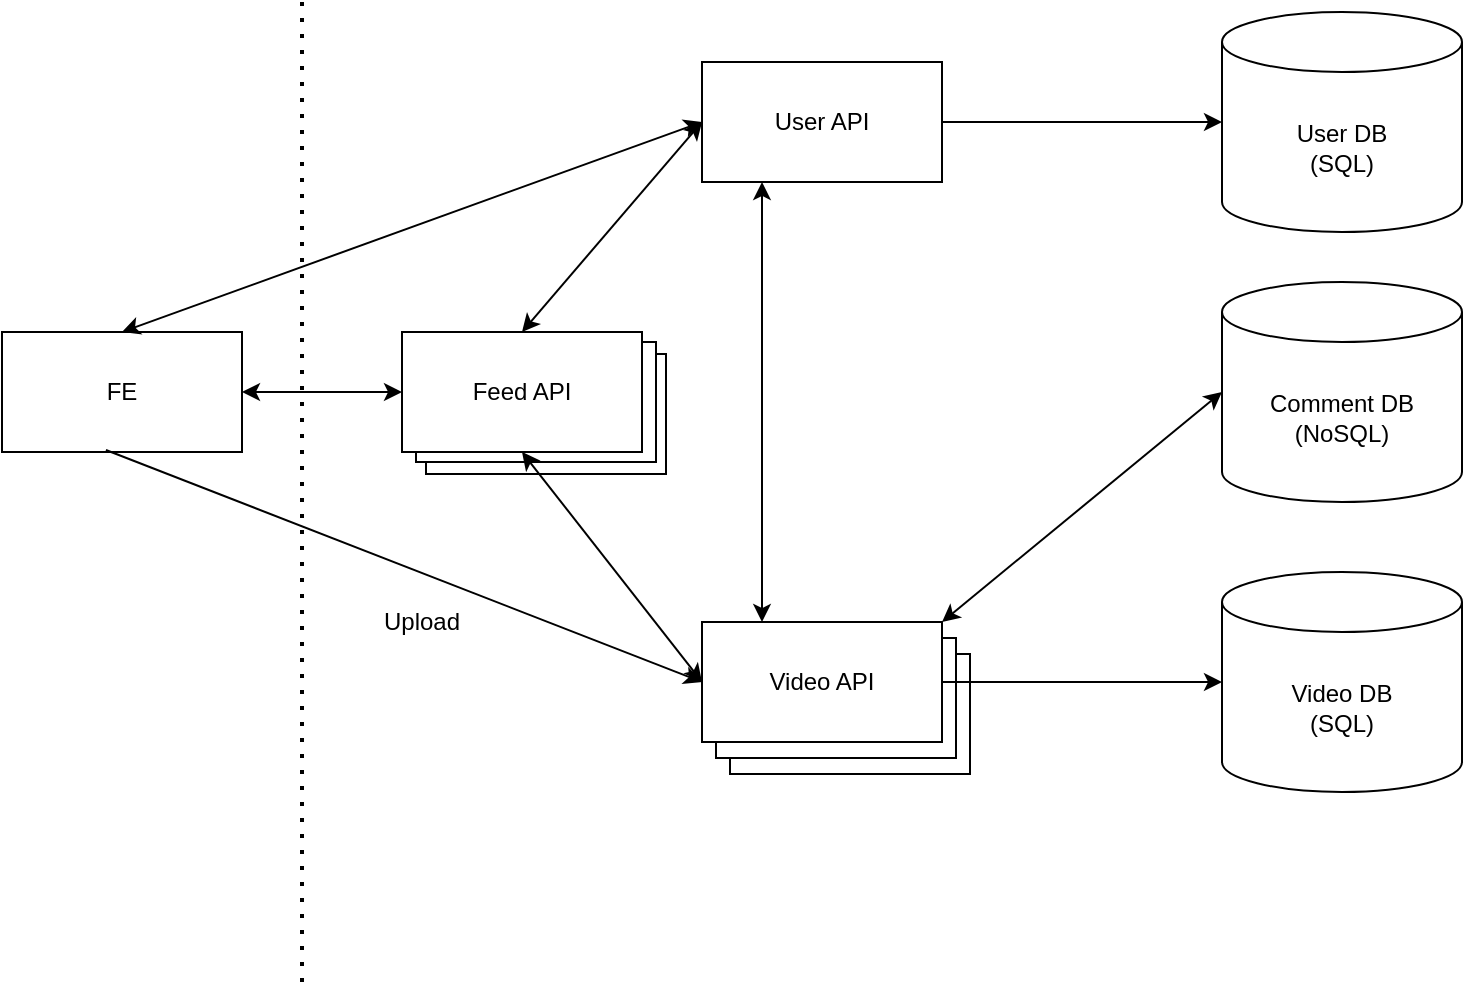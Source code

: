 <mxfile version="13.8.5" type="device"><diagram id="Y5e63WwlvrRISoibThHY" name="Page-1"><mxGraphModel dx="1185" dy="644" grid="1" gridSize="10" guides="1" tooltips="1" connect="1" arrows="1" fold="1" page="1" pageScale="1" pageWidth="850" pageHeight="1100" math="0" shadow="0"><root><mxCell id="0"/><mxCell id="1" parent="0"/><mxCell id="P2QVTyRSXCFcHt7d25z9-30" value="&lt;div&gt;Video API&lt;br&gt;&lt;/div&gt;" style="rounded=0;whiteSpace=wrap;html=1;" vertex="1" parent="1"><mxGeometry x="374" y="376" width="120" height="60" as="geometry"/></mxCell><mxCell id="P2QVTyRSXCFcHt7d25z9-29" value="Feed API" style="rounded=0;whiteSpace=wrap;html=1;" vertex="1" parent="1"><mxGeometry x="222" y="226" width="120" height="60" as="geometry"/></mxCell><mxCell id="P2QVTyRSXCFcHt7d25z9-28" value="&lt;div&gt;Video API&lt;br&gt;&lt;/div&gt;" style="rounded=0;whiteSpace=wrap;html=1;" vertex="1" parent="1"><mxGeometry x="367" y="368" width="120" height="60" as="geometry"/></mxCell><mxCell id="P2QVTyRSXCFcHt7d25z9-11" style="edgeStyle=orthogonalEdgeStyle;rounded=0;orthogonalLoop=1;jettySize=auto;html=1;exitX=1;exitY=0.5;exitDx=0;exitDy=0;entryX=0;entryY=0.5;entryDx=0;entryDy=0;entryPerimeter=0;" edge="1" parent="1" source="P2QVTyRSXCFcHt7d25z9-1" target="P2QVTyRSXCFcHt7d25z9-10"><mxGeometry relative="1" as="geometry"/></mxCell><mxCell id="P2QVTyRSXCFcHt7d25z9-1" value="&lt;div&gt;User API&lt;br&gt;&lt;/div&gt;" style="rounded=0;whiteSpace=wrap;html=1;" vertex="1" parent="1"><mxGeometry x="360" y="80" width="120" height="60" as="geometry"/></mxCell><mxCell id="P2QVTyRSXCFcHt7d25z9-2" value="" style="endArrow=none;dashed=1;html=1;dashPattern=1 3;strokeWidth=2;" edge="1" parent="1"><mxGeometry width="50" height="50" relative="1" as="geometry"><mxPoint x="160" y="540" as="sourcePoint"/><mxPoint x="160" y="50" as="targetPoint"/></mxGeometry></mxCell><mxCell id="P2QVTyRSXCFcHt7d25z9-3" value="FE" style="rounded=0;whiteSpace=wrap;html=1;" vertex="1" parent="1"><mxGeometry x="10" y="215" width="120" height="60" as="geometry"/></mxCell><mxCell id="P2QVTyRSXCFcHt7d25z9-8" style="edgeStyle=orthogonalEdgeStyle;rounded=0;orthogonalLoop=1;jettySize=auto;html=1;exitX=1;exitY=0.5;exitDx=0;exitDy=0;entryX=0;entryY=0.5;entryDx=0;entryDy=0;entryPerimeter=0;" edge="1" parent="1" source="P2QVTyRSXCFcHt7d25z9-4" target="P2QVTyRSXCFcHt7d25z9-7"><mxGeometry relative="1" as="geometry"><mxPoint x="600" y="240" as="targetPoint"/></mxGeometry></mxCell><mxCell id="P2QVTyRSXCFcHt7d25z9-4" value="&lt;div&gt;Video API&lt;br&gt;&lt;/div&gt;" style="rounded=0;whiteSpace=wrap;html=1;" vertex="1" parent="1"><mxGeometry x="360" y="360" width="120" height="60" as="geometry"/></mxCell><mxCell id="P2QVTyRSXCFcHt7d25z9-7" value="&lt;div&gt;Video DB&lt;/div&gt;(SQL)" style="shape=cylinder3;whiteSpace=wrap;html=1;boundedLbl=1;backgroundOutline=1;size=15;" vertex="1" parent="1"><mxGeometry x="620" y="335" width="120" height="110" as="geometry"/></mxCell><mxCell id="P2QVTyRSXCFcHt7d25z9-10" value="&lt;div&gt;User DB&lt;/div&gt;(SQL)" style="shape=cylinder3;whiteSpace=wrap;html=1;boundedLbl=1;backgroundOutline=1;size=15;" vertex="1" parent="1"><mxGeometry x="620" y="55" width="120" height="110" as="geometry"/></mxCell><mxCell id="P2QVTyRSXCFcHt7d25z9-14" value="&lt;div&gt;Comment DB&lt;br&gt;(NoSQL)&lt;br&gt;&lt;/div&gt;" style="shape=cylinder3;whiteSpace=wrap;html=1;boundedLbl=1;backgroundOutline=1;size=15;" vertex="1" parent="1"><mxGeometry x="620" y="190" width="120" height="110" as="geometry"/></mxCell><mxCell id="P2QVTyRSXCFcHt7d25z9-16" value="" style="endArrow=classic;startArrow=classic;html=1;entryX=0.25;entryY=1;entryDx=0;entryDy=0;exitX=0.25;exitY=0;exitDx=0;exitDy=0;" edge="1" parent="1" source="P2QVTyRSXCFcHt7d25z9-4" target="P2QVTyRSXCFcHt7d25z9-1"><mxGeometry width="50" height="50" relative="1" as="geometry"><mxPoint x="350" y="420" as="sourcePoint"/><mxPoint x="400" y="370" as="targetPoint"/></mxGeometry></mxCell><mxCell id="P2QVTyRSXCFcHt7d25z9-17" value="" style="endArrow=classic;startArrow=classic;html=1;entryX=0;entryY=0.5;entryDx=0;entryDy=0;exitX=1;exitY=0;exitDx=0;exitDy=0;entryPerimeter=0;" edge="1" parent="1" source="P2QVTyRSXCFcHt7d25z9-4" target="P2QVTyRSXCFcHt7d25z9-14"><mxGeometry width="50" height="50" relative="1" as="geometry"><mxPoint x="510" y="360" as="sourcePoint"/><mxPoint x="510" y="140" as="targetPoint"/></mxGeometry></mxCell><mxCell id="P2QVTyRSXCFcHt7d25z9-21" value="" style="endArrow=classic;startArrow=classic;html=1;entryX=0;entryY=0.5;entryDx=0;entryDy=0;exitX=0.5;exitY=0;exitDx=0;exitDy=0;" edge="1" parent="1" source="P2QVTyRSXCFcHt7d25z9-18" target="P2QVTyRSXCFcHt7d25z9-1"><mxGeometry width="50" height="50" relative="1" as="geometry"><mxPoint x="250" y="210" as="sourcePoint"/><mxPoint x="300" y="160" as="targetPoint"/></mxGeometry></mxCell><mxCell id="P2QVTyRSXCFcHt7d25z9-23" value="" style="endArrow=classic;startArrow=classic;html=1;entryX=0;entryY=0.5;entryDx=0;entryDy=0;exitX=1;exitY=0.5;exitDx=0;exitDy=0;" edge="1" parent="1" source="P2QVTyRSXCFcHt7d25z9-3" target="P2QVTyRSXCFcHt7d25z9-18"><mxGeometry width="50" height="50" relative="1" as="geometry"><mxPoint x="60" y="400" as="sourcePoint"/><mxPoint x="110" y="350" as="targetPoint"/></mxGeometry></mxCell><mxCell id="P2QVTyRSXCFcHt7d25z9-24" value="" style="endArrow=classic;startArrow=classic;html=1;exitX=0.5;exitY=0;exitDx=0;exitDy=0;" edge="1" parent="1" source="P2QVTyRSXCFcHt7d25z9-3"><mxGeometry width="50" height="50" relative="1" as="geometry"><mxPoint x="70" y="200" as="sourcePoint"/><mxPoint x="360" y="110" as="targetPoint"/></mxGeometry></mxCell><mxCell id="P2QVTyRSXCFcHt7d25z9-25" value="Feed API" style="rounded=0;whiteSpace=wrap;html=1;" vertex="1" parent="1"><mxGeometry x="217" y="220" width="120" height="60" as="geometry"/></mxCell><mxCell id="P2QVTyRSXCFcHt7d25z9-18" value="Feed API" style="rounded=0;whiteSpace=wrap;html=1;" vertex="1" parent="1"><mxGeometry x="210" y="215" width="120" height="60" as="geometry"/></mxCell><mxCell id="P2QVTyRSXCFcHt7d25z9-22" value="" style="endArrow=classic;startArrow=classic;html=1;entryX=0;entryY=0.5;entryDx=0;entryDy=0;exitX=0.5;exitY=1;exitDx=0;exitDy=0;" edge="1" parent="1" source="P2QVTyRSXCFcHt7d25z9-18" target="P2QVTyRSXCFcHt7d25z9-4"><mxGeometry width="50" height="50" relative="1" as="geometry"><mxPoint x="190" y="420" as="sourcePoint"/><mxPoint x="310" y="315" as="targetPoint"/></mxGeometry></mxCell><mxCell id="P2QVTyRSXCFcHt7d25z9-26" value="" style="endArrow=classic;html=1;exitX=0.433;exitY=0.983;exitDx=0;exitDy=0;exitPerimeter=0;entryX=0;entryY=0.5;entryDx=0;entryDy=0;" edge="1" parent="1" source="P2QVTyRSXCFcHt7d25z9-3" target="P2QVTyRSXCFcHt7d25z9-4"><mxGeometry width="50" height="50" relative="1" as="geometry"><mxPoint x="350" y="420" as="sourcePoint"/><mxPoint x="400" y="370" as="targetPoint"/></mxGeometry></mxCell><mxCell id="P2QVTyRSXCFcHt7d25z9-27" value="Upload" style="text;html=1;strokeColor=none;fillColor=none;align=center;verticalAlign=middle;whiteSpace=wrap;rounded=0;" vertex="1" parent="1"><mxGeometry x="200" y="350" width="40" height="20" as="geometry"/></mxCell></root></mxGraphModel></diagram></mxfile>
